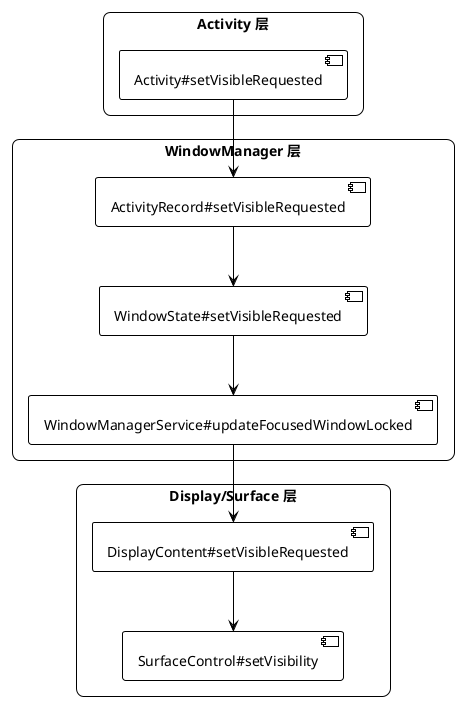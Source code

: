 @startuml
!theme plain
skinparam defaultFontName "Roboto, sans-serif"
skinparam rectangle {
  BackgroundColor white
  BorderColor black
  RoundCorner 15
}

rectangle "Activity 层" {
  [Activity#setVisibleRequested]
}

rectangle "WindowManager 层" {
  [ActivityRecord#setVisibleRequested] 
  [WindowState#setVisibleRequested]
  [WindowManagerService#updateFocusedWindowLocked]
}

rectangle "Display/Surface 层" {
  [DisplayContent#setVisibleRequested]
  [SurfaceControl#setVisibility]
}

[Activity#setVisibleRequested] --> [ActivityRecord#setVisibleRequested]
[ActivityRecord#setVisibleRequested] --> [WindowState#setVisibleRequested]
[WindowState#setVisibleRequested] --> [WindowManagerService#updateFocusedWindowLocked]
[WindowManagerService#updateFocusedWindowLocked] --> [DisplayContent#setVisibleRequested]
[DisplayContent#setVisibleRequested] --> [SurfaceControl#setVisibility]
@enduml
